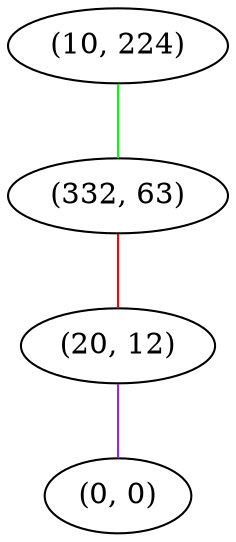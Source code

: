 graph "" {
"(10, 224)";
"(332, 63)";
"(20, 12)";
"(0, 0)";
"(10, 224)" -- "(332, 63)"  [color=green, key=0, weight=2];
"(332, 63)" -- "(20, 12)"  [color=red, key=0, weight=1];
"(20, 12)" -- "(0, 0)"  [color=purple, key=0, weight=4];
}
